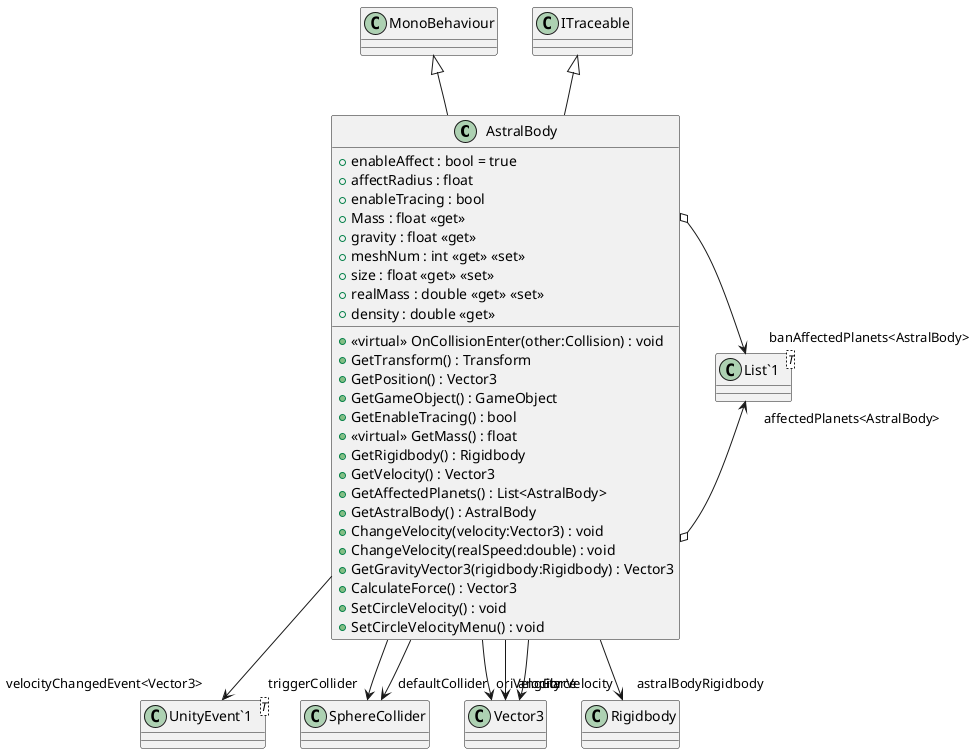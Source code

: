 @startuml
class AstralBody {
    + enableAffect : bool = true
    + affectRadius : float
    + enableTracing : bool
    + Mass : float <<get>>
    + gravity : float <<get>>
    + meshNum : int <<get>> <<set>>
    + size : float <<get>> <<set>>
    + realMass : double <<get>> <<set>>
    + density : double <<get>>
    + <<virtual>> OnCollisionEnter(other:Collision) : void
    + GetTransform() : Transform
    + GetPosition() : Vector3
    + GetGameObject() : GameObject
    + GetEnableTracing() : bool
    + <<virtual>> GetMass() : float
    + GetRigidbody() : Rigidbody
    + GetVelocity() : Vector3
    + GetAffectedPlanets() : List<AstralBody>
    + GetAstralBody() : AstralBody
    + ChangeVelocity(velocity:Vector3) : void
    + ChangeVelocity(realSpeed:double) : void
    + GetGravityVector3(rigidbody:Rigidbody) : Vector3
    + CalculateForce() : Vector3
    + SetCircleVelocity() : void
    + SetCircleVelocityMenu() : void
}
class "List`1"<T> {
}
class "UnityEvent`1"<T> {
}
MonoBehaviour <|-- AstralBody
ITraceable <|-- AstralBody
AstralBody --> "triggerCollider" SphereCollider
AstralBody --> "defaultCollider" SphereCollider
AstralBody --> "oriVelocity" Vector3
AstralBody --> "angularVelocity" Vector3
AstralBody o-> "affectedPlanets<AstralBody>" "List`1"
AstralBody o-> "banAffectedPlanets<AstralBody>" "List`1"
AstralBody --> "velocityChangedEvent<Vector3>" "UnityEvent`1"
AstralBody --> "astralBodyRigidbody" Rigidbody
AstralBody --> "Force" Vector3
@enduml
